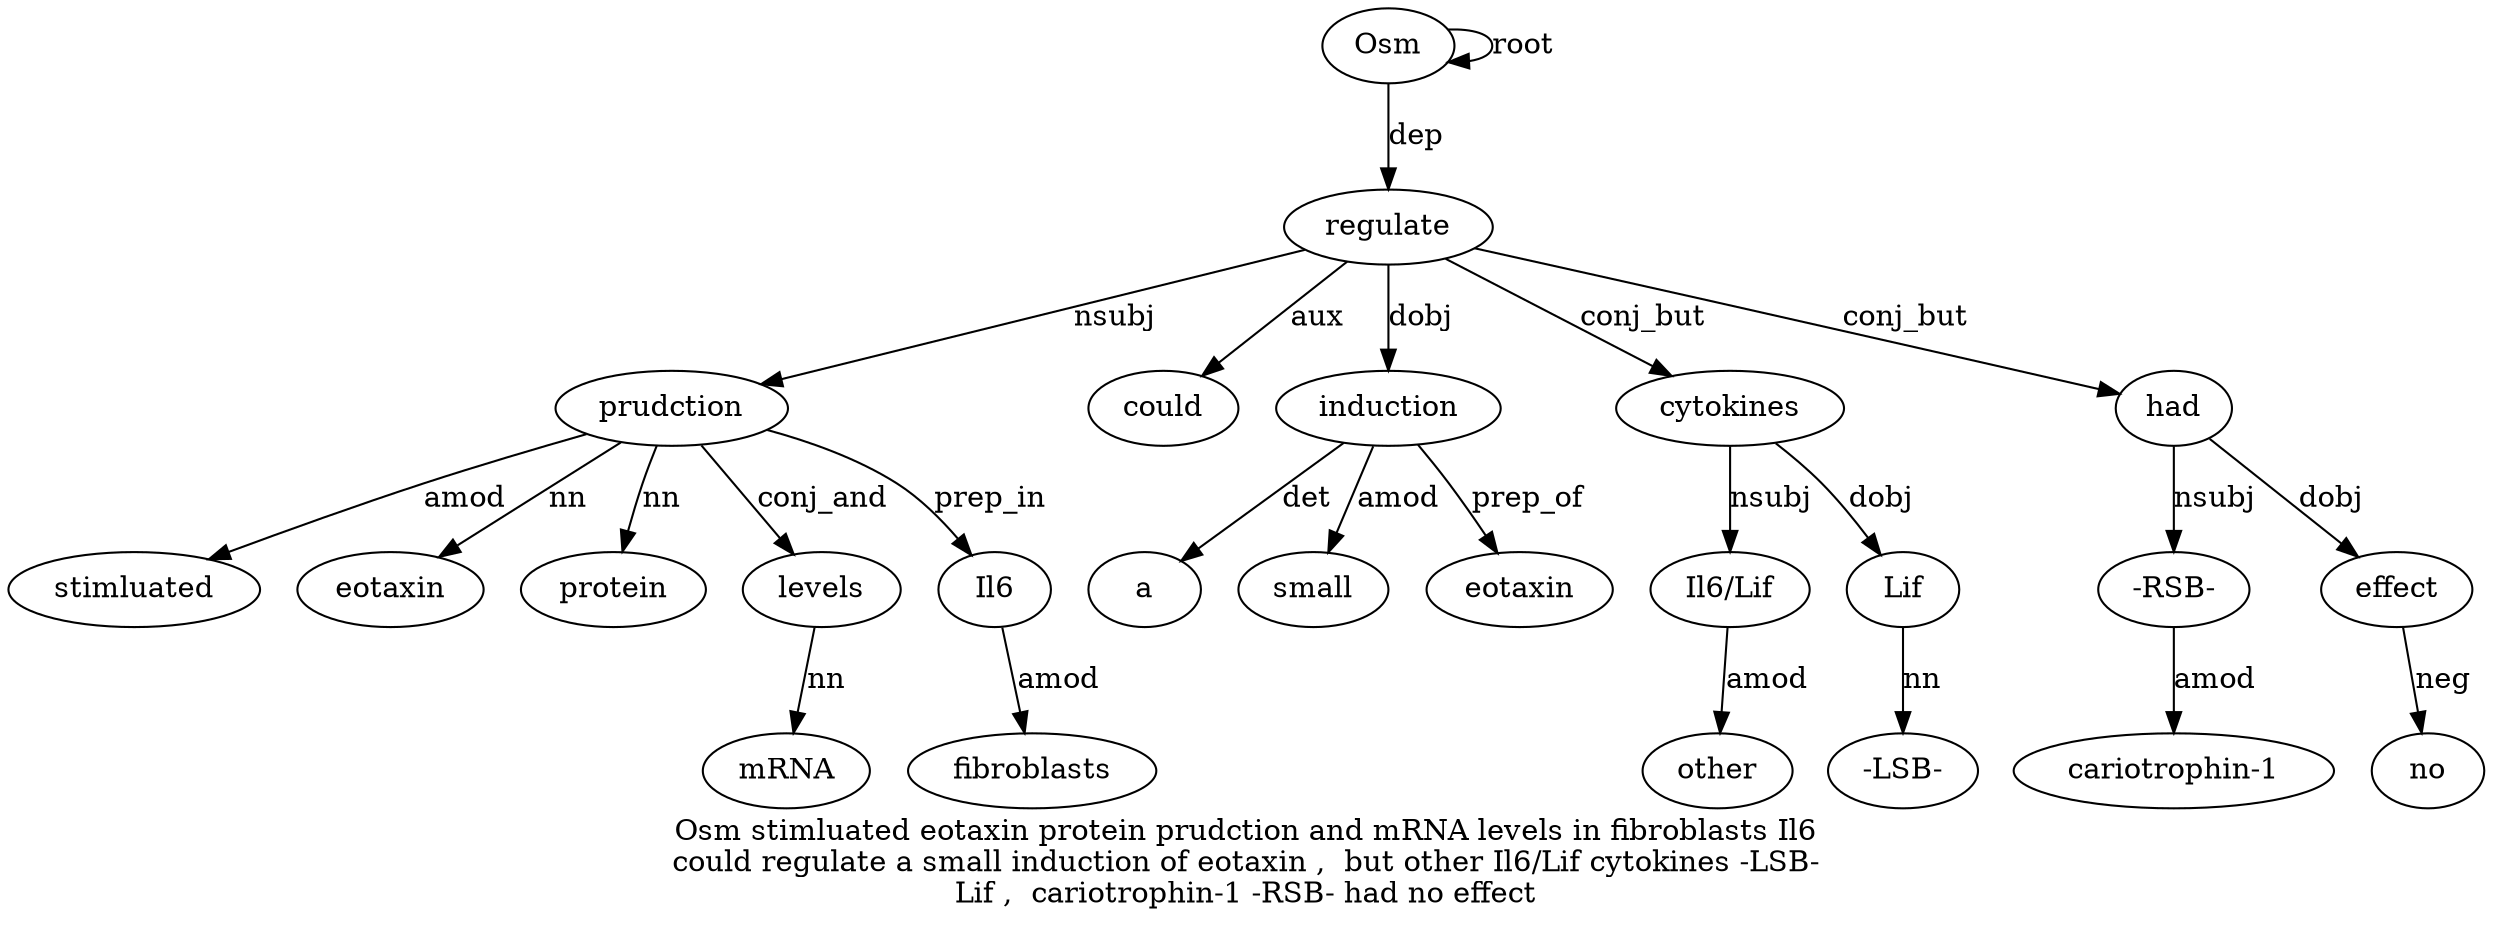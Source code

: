 digraph "Osm stimluated eotaxin protein prudction and mRNA levels in fibroblasts Il6 could regulate a small induction of eotaxin ,  but other Il6/Lif cytokines -LSB- Lif ,  cariotrophin-1 -RSB- had no effect" {
label="Osm stimluated eotaxin protein prudction and mRNA levels in fibroblasts Il6
could regulate a small induction of eotaxin ,  but other Il6/Lif cytokines -LSB-
Lif ,  cariotrophin-1 -RSB- had no effect";
Osm1 [style=filled, fillcolor=white, label=Osm];
Osm1 -> Osm1  [label=root];
prudction5 [style=filled, fillcolor=white, label=prudction];
stimluated2 [style=filled, fillcolor=white, label=stimluated];
prudction5 -> stimluated2  [label=amod];
eotaxin3 [style=filled, fillcolor=white, label=eotaxin];
prudction5 -> eotaxin3  [label=nn];
protein4 [style=filled, fillcolor=white, label=protein];
prudction5 -> protein4  [label=nn];
regulate13 [style=filled, fillcolor=white, label=regulate];
regulate13 -> prudction5  [label=nsubj];
levels8 [style=filled, fillcolor=white, label=levels];
mRNA7 [style=filled, fillcolor=white, label=mRNA];
levels8 -> mRNA7  [label=nn];
prudction5 -> levels8  [label=conj_and];
Il611 [style=filled, fillcolor=white, label=Il6];
fibroblasts10 [style=filled, fillcolor=white, label=fibroblasts];
Il611 -> fibroblasts10  [label=amod];
prudction5 -> Il611  [label=prep_in];
could12 [style=filled, fillcolor=white, label=could];
regulate13 -> could12  [label=aux];
Osm1 -> regulate13  [label=dep];
induction16 [style=filled, fillcolor=white, label=induction];
a14 [style=filled, fillcolor=white, label=a];
induction16 -> a14  [label=det];
small15 [style=filled, fillcolor=white, label=small];
induction16 -> small15  [label=amod];
regulate13 -> induction16  [label=dobj];
eotaxin18 [style=filled, fillcolor=white, label=eotaxin];
induction16 -> eotaxin18  [label=prep_of];
"Il6/Lif22" [style=filled, fillcolor=white, label="Il6/Lif"];
other21 [style=filled, fillcolor=white, label=other];
"Il6/Lif22" -> other21  [label=amod];
cytokines23 [style=filled, fillcolor=white, label=cytokines];
cytokines23 -> "Il6/Lif22"  [label=nsubj];
regulate13 -> cytokines23  [label=conj_but];
Lif25 [style=filled, fillcolor=white, label=Lif];
"-LSB-24" [style=filled, fillcolor=white, label="-LSB-"];
Lif25 -> "-LSB-24"  [label=nn];
cytokines23 -> Lif25  [label=dobj];
"-RSB-28" [style=filled, fillcolor=white, label="-RSB-"];
"cariotrophin-127" [style=filled, fillcolor=white, label="cariotrophin-1"];
"-RSB-28" -> "cariotrophin-127"  [label=amod];
had29 [style=filled, fillcolor=white, label=had];
had29 -> "-RSB-28"  [label=nsubj];
regulate13 -> had29  [label=conj_but];
effect31 [style=filled, fillcolor=white, label=effect];
no30 [style=filled, fillcolor=white, label=no];
effect31 -> no30  [label=neg];
had29 -> effect31  [label=dobj];
}
